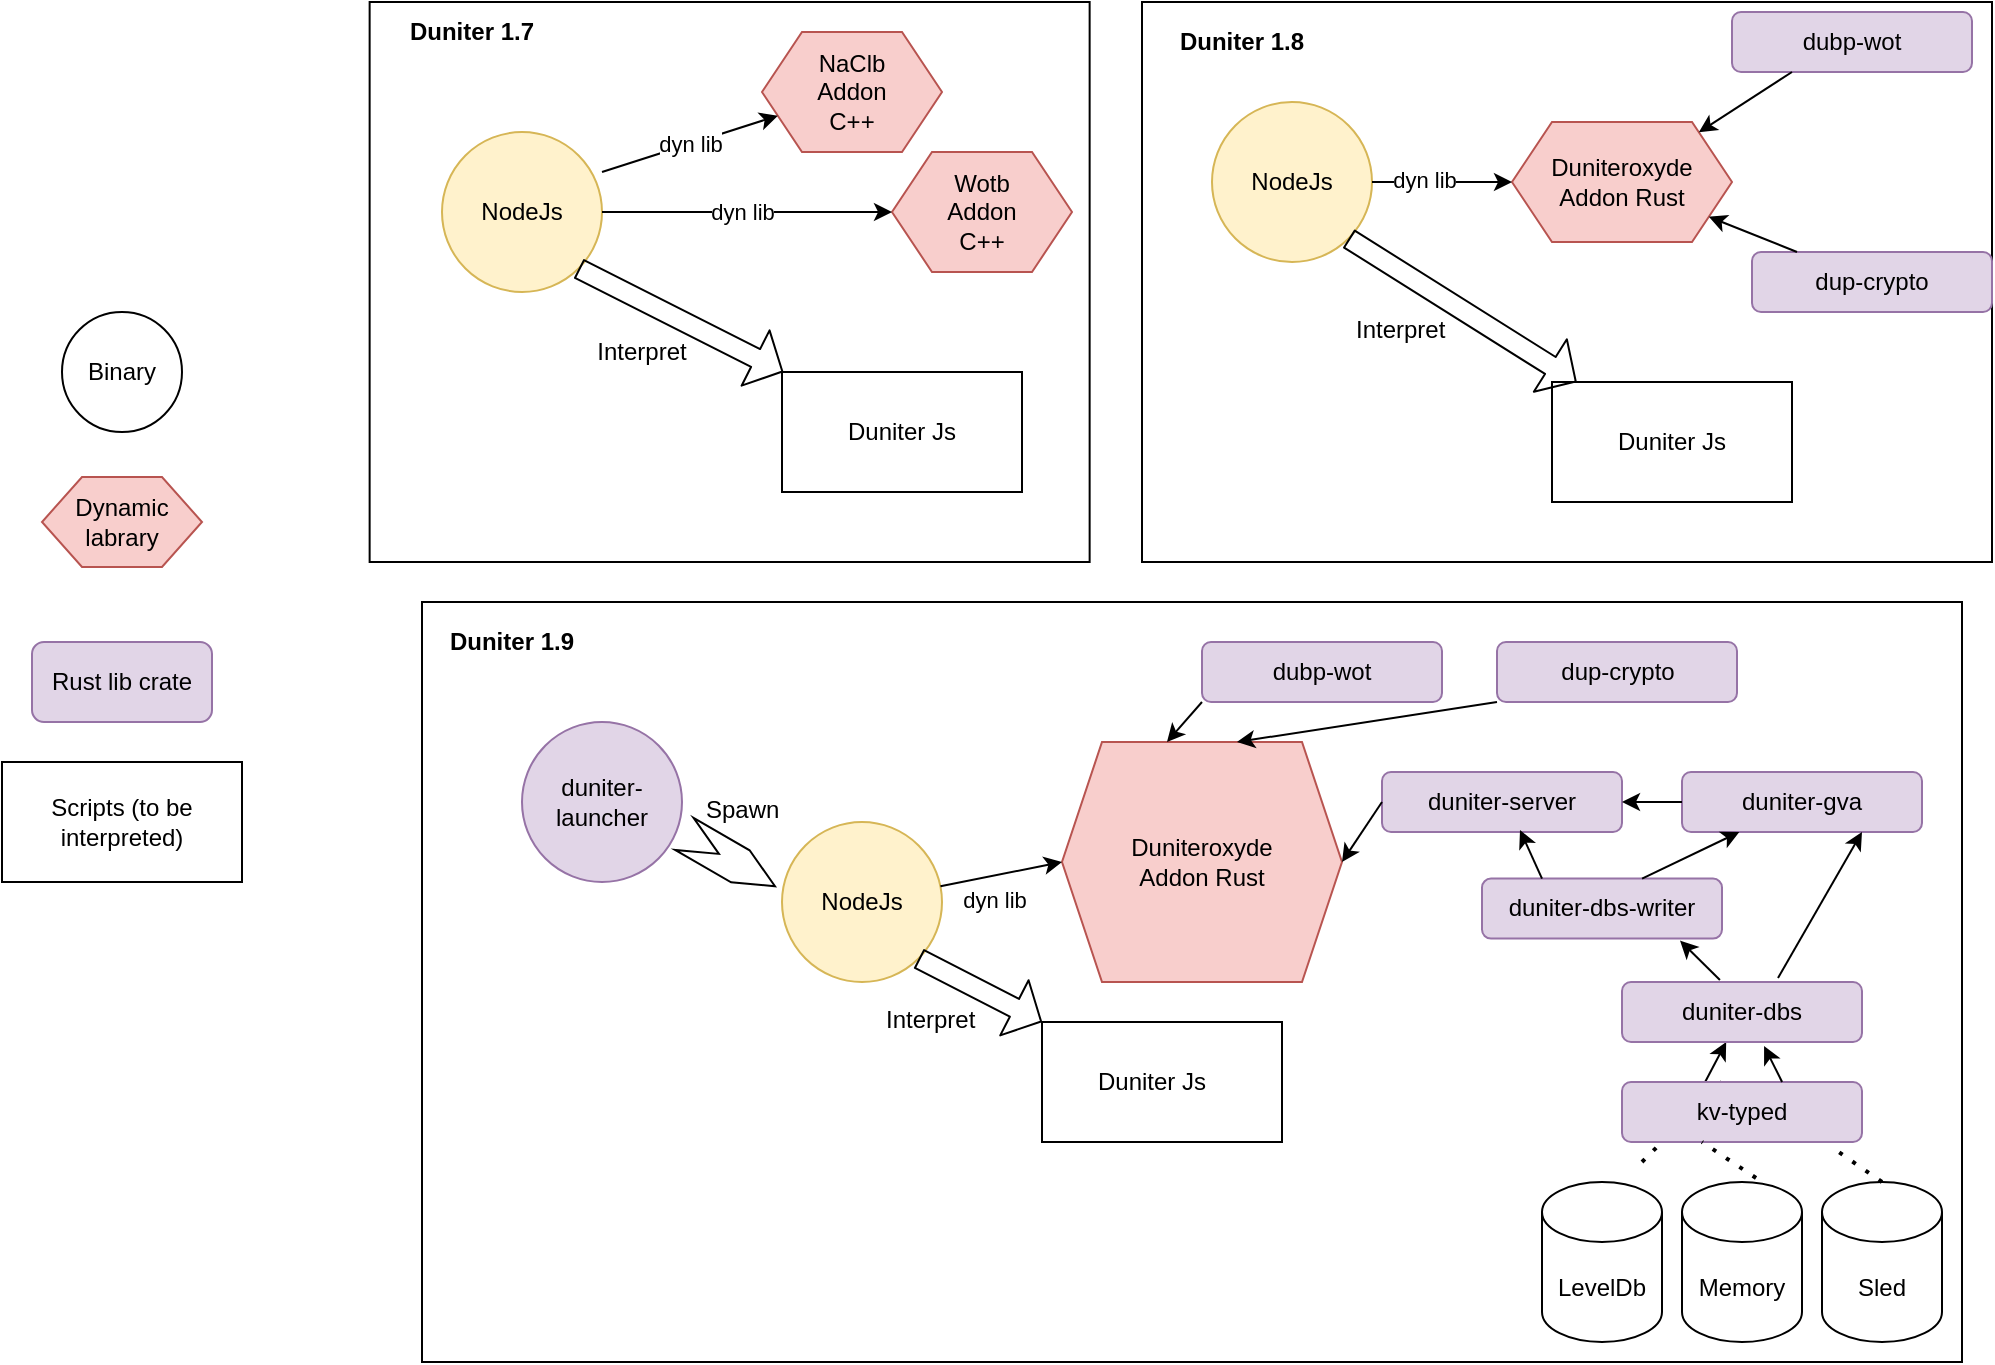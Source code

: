 <mxfile version="13.8.0" type="github">
  <diagram id="cmx2Hgu3tJ9_H4r-ola0" name="Page-1">
    <mxGraphModel dx="2272" dy="697" grid="1" gridSize="10" guides="1" tooltips="1" connect="1" arrows="1" fold="1" page="1" pageScale="1" pageWidth="850" pageHeight="1100" math="0" shadow="0">
      <root>
        <mxCell id="0" />
        <mxCell id="1" parent="0" />
        <mxCell id="AYLdGKF3PNGRg9LB18Ie-3" value="Duniter Js" style="text;html=1;strokeColor=none;fillColor=none;align=center;verticalAlign=middle;whiteSpace=wrap;rounded=0;" vertex="1" parent="1">
          <mxGeometry x="235" y="225" width="90" height="60" as="geometry" />
        </mxCell>
        <mxCell id="AYLdGKF3PNGRg9LB18Ie-4" value="" style="ellipse;whiteSpace=wrap;html=1;aspect=fixed;fillColor=#fff2cc;strokeColor=#d6b656;" vertex="1" parent="1">
          <mxGeometry x="50" y="105" width="80" height="80" as="geometry" />
        </mxCell>
        <mxCell id="AYLdGKF3PNGRg9LB18Ie-5" value="NodeJs" style="text;html=1;strokeColor=none;fillColor=none;align=center;verticalAlign=middle;whiteSpace=wrap;rounded=0;" vertex="1" parent="1">
          <mxGeometry x="70" y="135" width="40" height="20" as="geometry" />
        </mxCell>
        <mxCell id="AYLdGKF3PNGRg9LB18Ie-10" value="" style="rounded=0;whiteSpace=wrap;html=1;fillColor=none;" vertex="1" parent="1">
          <mxGeometry x="220" y="225" width="120" height="60" as="geometry" />
        </mxCell>
        <mxCell id="AYLdGKF3PNGRg9LB18Ie-11" value="" style="shape=hexagon;perimeter=hexagonPerimeter2;whiteSpace=wrap;html=1;fixedSize=1;fillColor=#f8cecc;strokeColor=#b85450;" vertex="1" parent="1">
          <mxGeometry x="275" y="115" width="90" height="60" as="geometry" />
        </mxCell>
        <mxCell id="AYLdGKF3PNGRg9LB18Ie-12" value="&lt;div&gt;Wotb&lt;/div&gt;&lt;div&gt;Addon C++&lt;br&gt;&lt;/div&gt;" style="text;html=1;strokeColor=none;fillColor=none;align=center;verticalAlign=middle;whiteSpace=wrap;rounded=0;" vertex="1" parent="1">
          <mxGeometry x="300" y="135" width="40" height="20" as="geometry" />
        </mxCell>
        <mxCell id="AYLdGKF3PNGRg9LB18Ie-13" value="" style="shape=flexArrow;endArrow=classic;html=1;width=10;endSize=4.67;exitX=1;exitY=1;exitDx=0;exitDy=0;" edge="1" parent="1" source="AYLdGKF3PNGRg9LB18Ie-4" target="AYLdGKF3PNGRg9LB18Ie-10">
          <mxGeometry width="50" height="50" relative="1" as="geometry">
            <mxPoint x="180" y="55" as="sourcePoint" />
            <mxPoint y="115" as="targetPoint" />
          </mxGeometry>
        </mxCell>
        <mxCell id="AYLdGKF3PNGRg9LB18Ie-14" value="&lt;div&gt;NaClb&lt;/div&gt;&lt;div&gt;Addon&lt;/div&gt;&lt;div&gt;C++&lt;br&gt;&lt;/div&gt;" style="shape=hexagon;perimeter=hexagonPerimeter2;whiteSpace=wrap;html=1;fixedSize=1;fillColor=#f8cecc;strokeColor=#b85450;" vertex="1" parent="1">
          <mxGeometry x="210" y="55" width="90" height="60" as="geometry" />
        </mxCell>
        <mxCell id="AYLdGKF3PNGRg9LB18Ie-17" value="" style="rounded=0;whiteSpace=wrap;html=1;fillColor=none;" vertex="1" parent="1">
          <mxGeometry x="13.82" y="40" width="360" height="280" as="geometry" />
        </mxCell>
        <mxCell id="AYLdGKF3PNGRg9LB18Ie-18" value="Duniter 1.7" style="text;html=1;strokeColor=none;fillColor=none;align=center;verticalAlign=middle;whiteSpace=wrap;rounded=0;glass=0;fontStyle=1" vertex="1" parent="1">
          <mxGeometry x="30" y="45" width="70" height="20" as="geometry" />
        </mxCell>
        <mxCell id="AYLdGKF3PNGRg9LB18Ie-19" value="Duniter Js" style="text;html=1;strokeColor=none;fillColor=none;align=center;verticalAlign=middle;whiteSpace=wrap;rounded=0;" vertex="1" parent="1">
          <mxGeometry x="620" y="230" width="90" height="60" as="geometry" />
        </mxCell>
        <mxCell id="AYLdGKF3PNGRg9LB18Ie-20" value="" style="ellipse;whiteSpace=wrap;html=1;aspect=fixed;fillColor=#fff2cc;strokeColor=#d6b656;" vertex="1" parent="1">
          <mxGeometry x="435" y="90" width="80" height="80" as="geometry" />
        </mxCell>
        <mxCell id="AYLdGKF3PNGRg9LB18Ie-21" value="NodeJs" style="text;html=1;strokeColor=none;fillColor=none;align=center;verticalAlign=middle;whiteSpace=wrap;rounded=0;" vertex="1" parent="1">
          <mxGeometry x="455" y="120" width="40" height="20" as="geometry" />
        </mxCell>
        <mxCell id="AYLdGKF3PNGRg9LB18Ie-23" value="" style="rounded=0;whiteSpace=wrap;html=1;fillColor=none;" vertex="1" parent="1">
          <mxGeometry x="605" y="230" width="120" height="60" as="geometry" />
        </mxCell>
        <mxCell id="AYLdGKF3PNGRg9LB18Ie-26" value="" style="shape=flexArrow;endArrow=classic;html=1;width=10;endSize=4.67;exitX=1;exitY=1;exitDx=0;exitDy=0;" edge="1" parent="1" source="AYLdGKF3PNGRg9LB18Ie-20" target="AYLdGKF3PNGRg9LB18Ie-23">
          <mxGeometry width="50" height="50" relative="1" as="geometry">
            <mxPoint x="565" y="60" as="sourcePoint" />
            <mxPoint x="385" y="120" as="targetPoint" />
          </mxGeometry>
        </mxCell>
        <mxCell id="AYLdGKF3PNGRg9LB18Ie-27" value="&lt;div&gt;Duniteroxyde&lt;/div&gt;&lt;div&gt;Addon Rust&lt;br&gt;&lt;/div&gt;" style="shape=hexagon;perimeter=hexagonPerimeter2;whiteSpace=wrap;html=1;fixedSize=1;fillColor=#f8cecc;strokeColor=#b85450;" vertex="1" parent="1">
          <mxGeometry x="585" y="100" width="110" height="60" as="geometry" />
        </mxCell>
        <mxCell id="AYLdGKF3PNGRg9LB18Ie-28" value="" style="endArrow=classic;html=1;entryX=0;entryY=0.5;entryDx=0;entryDy=0;" edge="1" parent="1" source="AYLdGKF3PNGRg9LB18Ie-20" target="AYLdGKF3PNGRg9LB18Ie-27">
          <mxGeometry width="50" height="50" relative="1" as="geometry">
            <mxPoint x="415" y="90" as="sourcePoint" />
            <mxPoint x="345" y="220" as="targetPoint" />
          </mxGeometry>
        </mxCell>
        <mxCell id="AYLdGKF3PNGRg9LB18Ie-29" value="" style="rounded=0;whiteSpace=wrap;html=1;fillColor=none;" vertex="1" parent="1">
          <mxGeometry x="400" y="40" width="425" height="280" as="geometry" />
        </mxCell>
        <mxCell id="AYLdGKF3PNGRg9LB18Ie-30" value="Duniter 1.8" style="text;html=1;strokeColor=none;fillColor=none;align=center;verticalAlign=middle;whiteSpace=wrap;rounded=0;glass=0;fontStyle=1" vertex="1" parent="1">
          <mxGeometry x="415" y="50" width="70" height="20" as="geometry" />
        </mxCell>
        <mxCell id="AYLdGKF3PNGRg9LB18Ie-32" value="dubp-wot" style="rounded=1;whiteSpace=wrap;html=1;glass=0;fillColor=#e1d5e7;strokeColor=#9673a6;" vertex="1" parent="1">
          <mxGeometry x="695" y="45" width="120" height="30" as="geometry" />
        </mxCell>
        <mxCell id="AYLdGKF3PNGRg9LB18Ie-33" value="dup-crypto" style="rounded=1;whiteSpace=wrap;html=1;glass=0;fillColor=#e1d5e7;strokeColor=#9673a6;" vertex="1" parent="1">
          <mxGeometry x="705" y="165" width="120" height="30" as="geometry" />
        </mxCell>
        <mxCell id="AYLdGKF3PNGRg9LB18Ie-34" value="" style="endArrow=classic;html=1;exitX=1;exitY=0.5;exitDx=0;exitDy=0;entryX=0;entryY=0.5;entryDx=0;entryDy=0;" edge="1" parent="1" source="AYLdGKF3PNGRg9LB18Ie-4" target="AYLdGKF3PNGRg9LB18Ie-11">
          <mxGeometry relative="1" as="geometry">
            <mxPoint x="400" y="235" as="sourcePoint" />
            <mxPoint x="510" y="265" as="targetPoint" />
            <Array as="points">
              <mxPoint x="210" y="145" />
            </Array>
          </mxGeometry>
        </mxCell>
        <mxCell id="AYLdGKF3PNGRg9LB18Ie-35" value="&lt;div&gt;dyn lib&lt;/div&gt;" style="edgeLabel;resizable=0;html=1;align=center;verticalAlign=middle;" connectable="0" vertex="1" parent="AYLdGKF3PNGRg9LB18Ie-34">
          <mxGeometry relative="1" as="geometry">
            <mxPoint x="-3" as="offset" />
          </mxGeometry>
        </mxCell>
        <mxCell id="AYLdGKF3PNGRg9LB18Ie-36" value="" style="endArrow=classic;html=1;exitX=1;exitY=0.25;exitDx=0;exitDy=0;exitPerimeter=0;" edge="1" parent="1" source="AYLdGKF3PNGRg9LB18Ie-4" target="AYLdGKF3PNGRg9LB18Ie-14">
          <mxGeometry relative="1" as="geometry">
            <mxPoint x="120" y="115" as="sourcePoint" />
            <mxPoint x="265" y="115" as="targetPoint" />
          </mxGeometry>
        </mxCell>
        <mxCell id="AYLdGKF3PNGRg9LB18Ie-37" value="dyn lib" style="edgeLabel;resizable=0;html=1;align=center;verticalAlign=middle;" connectable="0" vertex="1" parent="AYLdGKF3PNGRg9LB18Ie-36">
          <mxGeometry relative="1" as="geometry" />
        </mxCell>
        <mxCell id="AYLdGKF3PNGRg9LB18Ie-38" value="&lt;div&gt;dyn lib&lt;/div&gt;" style="edgeLabel;resizable=0;html=1;align=center;verticalAlign=middle;" connectable="0" vertex="1" parent="1">
          <mxGeometry x="485" y="105" as="geometry">
            <mxPoint x="56" y="24" as="offset" />
          </mxGeometry>
        </mxCell>
        <mxCell id="AYLdGKF3PNGRg9LB18Ie-41" value="Duniter Js" style="text;html=1;strokeColor=none;fillColor=none;align=center;verticalAlign=middle;whiteSpace=wrap;rounded=0;" vertex="1" parent="1">
          <mxGeometry x="360" y="550" width="90" height="60" as="geometry" />
        </mxCell>
        <mxCell id="AYLdGKF3PNGRg9LB18Ie-42" value="" style="ellipse;whiteSpace=wrap;html=1;aspect=fixed;fillColor=#fff2cc;strokeColor=#d6b656;" vertex="1" parent="1">
          <mxGeometry x="220" y="450" width="80" height="80" as="geometry" />
        </mxCell>
        <mxCell id="AYLdGKF3PNGRg9LB18Ie-43" value="NodeJs" style="text;html=1;strokeColor=none;fillColor=none;align=center;verticalAlign=middle;whiteSpace=wrap;rounded=0;" vertex="1" parent="1">
          <mxGeometry x="240" y="480" width="40" height="20" as="geometry" />
        </mxCell>
        <mxCell id="AYLdGKF3PNGRg9LB18Ie-44" value="" style="rounded=0;whiteSpace=wrap;html=1;fillColor=none;" vertex="1" parent="1">
          <mxGeometry x="350" y="550" width="120" height="60" as="geometry" />
        </mxCell>
        <mxCell id="AYLdGKF3PNGRg9LB18Ie-45" value="" style="shape=flexArrow;endArrow=classic;html=1;width=10;endSize=4.67;exitX=1;exitY=1;exitDx=0;exitDy=0;entryX=0;entryY=0;entryDx=0;entryDy=0;" edge="1" parent="1" source="AYLdGKF3PNGRg9LB18Ie-42" target="AYLdGKF3PNGRg9LB18Ie-44">
          <mxGeometry width="50" height="50" relative="1" as="geometry">
            <mxPoint x="350" y="420" as="sourcePoint" />
            <mxPoint x="360" y="570" as="targetPoint" />
          </mxGeometry>
        </mxCell>
        <mxCell id="AYLdGKF3PNGRg9LB18Ie-46" value="&lt;div&gt;Duniteroxyde&lt;/div&gt;&lt;div&gt;Addon Rust&lt;br&gt;&lt;/div&gt;" style="shape=hexagon;perimeter=hexagonPerimeter2;whiteSpace=wrap;html=1;fixedSize=1;fillColor=#f8cecc;strokeColor=#b85450;" vertex="1" parent="1">
          <mxGeometry x="360" y="410" width="140" height="120" as="geometry" />
        </mxCell>
        <mxCell id="AYLdGKF3PNGRg9LB18Ie-47" value="" style="endArrow=classic;html=1;entryX=0;entryY=0.5;entryDx=0;entryDy=0;" edge="1" parent="1" source="AYLdGKF3PNGRg9LB18Ie-42" target="AYLdGKF3PNGRg9LB18Ie-46">
          <mxGeometry width="50" height="50" relative="1" as="geometry">
            <mxPoint x="200" y="450" as="sourcePoint" />
            <mxPoint x="130" y="580" as="targetPoint" />
          </mxGeometry>
        </mxCell>
        <mxCell id="AYLdGKF3PNGRg9LB18Ie-49" value="Duniter 1.9" style="text;html=1;strokeColor=none;fillColor=none;align=center;verticalAlign=middle;whiteSpace=wrap;rounded=0;glass=0;fontStyle=1" vertex="1" parent="1">
          <mxGeometry x="50" y="350" width="70" height="20" as="geometry" />
        </mxCell>
        <mxCell id="AYLdGKF3PNGRg9LB18Ie-50" value="dubp-wot" style="rounded=1;whiteSpace=wrap;html=1;glass=0;fillColor=#e1d5e7;strokeColor=#9673a6;" vertex="1" parent="1">
          <mxGeometry x="430" y="360" width="120" height="30" as="geometry" />
        </mxCell>
        <mxCell id="AYLdGKF3PNGRg9LB18Ie-51" value="dup-crypto" style="rounded=1;whiteSpace=wrap;html=1;glass=0;fillColor=#e1d5e7;strokeColor=#9673a6;" vertex="1" parent="1">
          <mxGeometry x="577.5" y="360" width="120" height="30" as="geometry" />
        </mxCell>
        <mxCell id="AYLdGKF3PNGRg9LB18Ie-52" value="&lt;div&gt;dyn lib&lt;/div&gt;" style="edgeLabel;resizable=0;html=1;align=center;verticalAlign=middle;" connectable="0" vertex="1" parent="1">
          <mxGeometry x="270" y="465" as="geometry">
            <mxPoint x="56" y="24" as="offset" />
          </mxGeometry>
        </mxCell>
        <mxCell id="AYLdGKF3PNGRg9LB18Ie-55" value="duniter-launcher" style="ellipse;whiteSpace=wrap;html=1;aspect=fixed;glass=0;fillColor=#e1d5e7;strokeColor=#9673a6;" vertex="1" parent="1">
          <mxGeometry x="90" y="400" width="80" height="80" as="geometry" />
        </mxCell>
        <mxCell id="AYLdGKF3PNGRg9LB18Ie-57" value="" style="shape=step;perimeter=stepPerimeter;whiteSpace=wrap;html=1;fixedSize=1;glass=0;fillColor=none;rotation=30;" vertex="1" parent="1">
          <mxGeometry x="167.64" y="459.8" width="52.36" height="18.51" as="geometry" />
        </mxCell>
        <mxCell id="AYLdGKF3PNGRg9LB18Ie-58" value="duniter-server" style="rounded=1;whiteSpace=wrap;html=1;glass=0;fillColor=#e1d5e7;strokeColor=#9673a6;" vertex="1" parent="1">
          <mxGeometry x="520" y="425" width="120" height="30" as="geometry" />
        </mxCell>
        <mxCell id="AYLdGKF3PNGRg9LB18Ie-61" value="" style="endArrow=classic;html=1;exitX=0.25;exitY=1;exitDx=0;exitDy=0;" edge="1" parent="1" source="AYLdGKF3PNGRg9LB18Ie-32" target="AYLdGKF3PNGRg9LB18Ie-27">
          <mxGeometry width="50" height="50" relative="1" as="geometry">
            <mxPoint x="445" y="220" as="sourcePoint" />
            <mxPoint x="585" y="320" as="targetPoint" />
          </mxGeometry>
        </mxCell>
        <mxCell id="AYLdGKF3PNGRg9LB18Ie-62" value="" style="endArrow=classic;html=1;" edge="1" parent="1" source="AYLdGKF3PNGRg9LB18Ie-33" target="AYLdGKF3PNGRg9LB18Ie-27">
          <mxGeometry width="50" height="50" relative="1" as="geometry">
            <mxPoint x="735" y="85" as="sourcePoint" />
            <mxPoint x="688.425" y="115.137" as="targetPoint" />
          </mxGeometry>
        </mxCell>
        <mxCell id="AYLdGKF3PNGRg9LB18Ie-63" value="" style="endArrow=classic;html=1;entryX=0.375;entryY=0;entryDx=0;entryDy=0;exitX=0;exitY=1;exitDx=0;exitDy=0;" edge="1" parent="1" source="AYLdGKF3PNGRg9LB18Ie-50" target="AYLdGKF3PNGRg9LB18Ie-46">
          <mxGeometry width="50" height="50" relative="1" as="geometry">
            <mxPoint x="400" y="380" as="sourcePoint" />
            <mxPoint x="450" y="330" as="targetPoint" />
          </mxGeometry>
        </mxCell>
        <mxCell id="AYLdGKF3PNGRg9LB18Ie-64" value="" style="endArrow=classic;html=1;entryX=0.625;entryY=0;entryDx=0;entryDy=0;exitX=0;exitY=1;exitDx=0;exitDy=0;" edge="1" parent="1" source="AYLdGKF3PNGRg9LB18Ie-51" target="AYLdGKF3PNGRg9LB18Ie-46">
          <mxGeometry width="50" height="50" relative="1" as="geometry">
            <mxPoint x="400" y="380" as="sourcePoint" />
            <mxPoint x="450" y="330" as="targetPoint" />
          </mxGeometry>
        </mxCell>
        <mxCell id="AYLdGKF3PNGRg9LB18Ie-65" value="" style="endArrow=classic;html=1;entryX=1;entryY=0.5;entryDx=0;entryDy=0;exitX=0;exitY=0.5;exitDx=0;exitDy=0;" edge="1" parent="1" source="AYLdGKF3PNGRg9LB18Ie-58" target="AYLdGKF3PNGRg9LB18Ie-46">
          <mxGeometry width="50" height="50" relative="1" as="geometry">
            <mxPoint x="520" y="575" as="sourcePoint" />
            <mxPoint x="570" y="525" as="targetPoint" />
          </mxGeometry>
        </mxCell>
        <mxCell id="AYLdGKF3PNGRg9LB18Ie-66" value="duniter-gva" style="rounded=1;whiteSpace=wrap;html=1;glass=0;fillColor=#e1d5e7;strokeColor=#9673a6;" vertex="1" parent="1">
          <mxGeometry x="670" y="425" width="120" height="30" as="geometry" />
        </mxCell>
        <mxCell id="AYLdGKF3PNGRg9LB18Ie-67" value="" style="endArrow=classic;html=1;exitX=0;exitY=0.5;exitDx=0;exitDy=0;entryX=1;entryY=0.5;entryDx=0;entryDy=0;" edge="1" parent="1" source="AYLdGKF3PNGRg9LB18Ie-66" target="AYLdGKF3PNGRg9LB18Ie-58">
          <mxGeometry width="50" height="50" relative="1" as="geometry">
            <mxPoint x="400" y="380" as="sourcePoint" />
            <mxPoint x="450" y="330" as="targetPoint" />
          </mxGeometry>
        </mxCell>
        <mxCell id="AYLdGKF3PNGRg9LB18Ie-68" value="&lt;div&gt;duniter-dbs-writer&lt;/div&gt;" style="rounded=1;whiteSpace=wrap;html=1;glass=0;fillColor=#e1d5e7;strokeColor=#9673a6;" vertex="1" parent="1">
          <mxGeometry x="570" y="478.31" width="120" height="30" as="geometry" />
        </mxCell>
        <mxCell id="AYLdGKF3PNGRg9LB18Ie-69" value="" style="endArrow=classic;html=1;exitX=0.25;exitY=0;exitDx=0;exitDy=0;entryX=0.575;entryY=0.967;entryDx=0;entryDy=0;entryPerimeter=0;" edge="1" parent="1" source="AYLdGKF3PNGRg9LB18Ie-68" target="AYLdGKF3PNGRg9LB18Ie-58">
          <mxGeometry width="50" height="50" relative="1" as="geometry">
            <mxPoint x="400" y="380" as="sourcePoint" />
            <mxPoint x="450" y="330" as="targetPoint" />
          </mxGeometry>
        </mxCell>
        <mxCell id="AYLdGKF3PNGRg9LB18Ie-70" value="" style="endArrow=classic;html=1;exitX=0.667;exitY=0;exitDx=0;exitDy=0;exitPerimeter=0;" edge="1" parent="1" source="AYLdGKF3PNGRg9LB18Ie-68" target="AYLdGKF3PNGRg9LB18Ie-66">
          <mxGeometry width="50" height="50" relative="1" as="geometry">
            <mxPoint x="400" y="380" as="sourcePoint" />
            <mxPoint x="450" y="330" as="targetPoint" />
          </mxGeometry>
        </mxCell>
        <mxCell id="AYLdGKF3PNGRg9LB18Ie-72" value="" style="endArrow=classic;html=1;exitX=0.342;exitY=0.033;exitDx=0;exitDy=0;exitPerimeter=0;" edge="1" parent="1" source="AYLdGKF3PNGRg9LB18Ie-71" target="AYLdGKF3PNGRg9LB18Ie-96">
          <mxGeometry width="50" height="50" relative="1" as="geometry">
            <mxPoint x="360" y="380" as="sourcePoint" />
            <mxPoint x="410" y="330" as="targetPoint" />
          </mxGeometry>
        </mxCell>
        <mxCell id="AYLdGKF3PNGRg9LB18Ie-75" value="Sled" style="shape=cylinder3;whiteSpace=wrap;html=1;boundedLbl=1;backgroundOutline=1;size=15;glass=0;fillColor=none;" vertex="1" parent="1">
          <mxGeometry x="740" y="630" width="60" height="80" as="geometry" />
        </mxCell>
        <mxCell id="AYLdGKF3PNGRg9LB18Ie-76" value="LevelDb" style="shape=cylinder3;whiteSpace=wrap;html=1;boundedLbl=1;backgroundOutline=1;size=15;glass=0;fillColor=none;" vertex="1" parent="1">
          <mxGeometry x="600" y="630" width="60" height="80" as="geometry" />
        </mxCell>
        <mxCell id="AYLdGKF3PNGRg9LB18Ie-81" value="Interpret" style="text;html=1;strokeColor=none;fillColor=none;align=center;verticalAlign=middle;whiteSpace=wrap;rounded=0;glass=0;" vertex="1" parent="1">
          <mxGeometry x="130" y="205" width="40" height="20" as="geometry" />
        </mxCell>
        <mxCell id="AYLdGKF3PNGRg9LB18Ie-82" value="Interpret" style="text;whiteSpace=wrap;html=1;" vertex="1" parent="1">
          <mxGeometry x="505" y="190" width="70" height="30" as="geometry" />
        </mxCell>
        <mxCell id="AYLdGKF3PNGRg9LB18Ie-83" value="Interpret" style="text;whiteSpace=wrap;html=1;" vertex="1" parent="1">
          <mxGeometry x="270" y="535" width="70" height="30" as="geometry" />
        </mxCell>
        <mxCell id="AYLdGKF3PNGRg9LB18Ie-84" value="Spawn" style="text;whiteSpace=wrap;html=1;" vertex="1" parent="1">
          <mxGeometry x="180" y="429.8" width="70" height="30" as="geometry" />
        </mxCell>
        <mxCell id="AYLdGKF3PNGRg9LB18Ie-85" value="Rust lib crate" style="rounded=1;whiteSpace=wrap;html=1;glass=0;fillColor=#e1d5e7;strokeColor=#9673a6;" vertex="1" parent="1">
          <mxGeometry x="-155" y="360" width="90" height="40" as="geometry" />
        </mxCell>
        <mxCell id="AYLdGKF3PNGRg9LB18Ie-86" value="&lt;div&gt;Binary&lt;/div&gt;" style="ellipse;whiteSpace=wrap;html=1;aspect=fixed;glass=0;fillColor=none;" vertex="1" parent="1">
          <mxGeometry x="-140" y="195" width="60" height="60" as="geometry" />
        </mxCell>
        <mxCell id="AYLdGKF3PNGRg9LB18Ie-87" value="Dynamic labrary" style="shape=hexagon;perimeter=hexagonPerimeter2;whiteSpace=wrap;html=1;fixedSize=1;glass=0;fillColor=#f8cecc;strokeColor=#b85450;" vertex="1" parent="1">
          <mxGeometry x="-150" y="277.5" width="80" height="45" as="geometry" />
        </mxCell>
        <mxCell id="AYLdGKF3PNGRg9LB18Ie-88" value="Scripts (to be interpreted)" style="rounded=0;whiteSpace=wrap;html=1;glass=0;fillColor=none;" vertex="1" parent="1">
          <mxGeometry x="-170" y="420" width="120" height="60" as="geometry" />
        </mxCell>
        <mxCell id="AYLdGKF3PNGRg9LB18Ie-91" value="Memory" style="shape=cylinder3;whiteSpace=wrap;html=1;boundedLbl=1;backgroundOutline=1;size=15;glass=0;fillColor=none;" vertex="1" parent="1">
          <mxGeometry x="670" y="630" width="60" height="80" as="geometry" />
        </mxCell>
        <mxCell id="AYLdGKF3PNGRg9LB18Ie-92" value="" style="endArrow=none;dashed=1;html=1;dashPattern=1 3;strokeWidth=2;" edge="1" parent="1">
          <mxGeometry width="50" height="50" relative="1" as="geometry">
            <mxPoint x="650" y="620" as="sourcePoint" />
            <mxPoint x="690" y="580" as="targetPoint" />
          </mxGeometry>
        </mxCell>
        <mxCell id="AYLdGKF3PNGRg9LB18Ie-93" value="" style="endArrow=none;dashed=1;html=1;dashPattern=1 3;strokeWidth=2;exitX=0.617;exitY=-0.025;exitDx=0;exitDy=0;exitPerimeter=0;" edge="1" parent="1" source="AYLdGKF3PNGRg9LB18Ie-71">
          <mxGeometry width="50" height="50" relative="1" as="geometry">
            <mxPoint x="665" y="630" as="sourcePoint" />
            <mxPoint x="715" y="580" as="targetPoint" />
          </mxGeometry>
        </mxCell>
        <mxCell id="AYLdGKF3PNGRg9LB18Ie-94" value="" style="endArrow=none;dashed=1;html=1;dashPattern=1 3;strokeWidth=2;exitX=0.5;exitY=0;exitDx=0;exitDy=0;exitPerimeter=0;entryX=0.867;entryY=1.067;entryDx=0;entryDy=0;entryPerimeter=0;" edge="1" parent="1" source="AYLdGKF3PNGRg9LB18Ie-75" target="AYLdGKF3PNGRg9LB18Ie-71">
          <mxGeometry width="50" height="50" relative="1" as="geometry">
            <mxPoint x="717.02" y="628" as="sourcePoint" />
            <mxPoint x="725" y="590" as="targetPoint" />
          </mxGeometry>
        </mxCell>
        <mxCell id="AYLdGKF3PNGRg9LB18Ie-71" value="&lt;div&gt;kv-typed&lt;/div&gt;" style="rounded=1;whiteSpace=wrap;html=1;glass=0;fillColor=#e1d5e7;strokeColor=#9673a6;" vertex="1" parent="1">
          <mxGeometry x="640" y="580" width="120" height="30" as="geometry" />
        </mxCell>
        <mxCell id="AYLdGKF3PNGRg9LB18Ie-95" value="" style="endArrow=none;dashed=1;html=1;dashPattern=1 3;strokeWidth=2;exitX=0.617;exitY=-0.025;exitDx=0;exitDy=0;exitPerimeter=0;" edge="1" parent="1" source="AYLdGKF3PNGRg9LB18Ie-91" target="AYLdGKF3PNGRg9LB18Ie-71">
          <mxGeometry width="50" height="50" relative="1" as="geometry">
            <mxPoint x="707.02" y="618" as="sourcePoint" />
            <mxPoint x="715" y="580" as="targetPoint" />
            <Array as="points">
              <mxPoint x="680" y="610" />
            </Array>
          </mxGeometry>
        </mxCell>
        <mxCell id="AYLdGKF3PNGRg9LB18Ie-96" value="duniter-dbs" style="rounded=1;whiteSpace=wrap;html=1;glass=0;fillColor=#e1d5e7;strokeColor=#9673a6;" vertex="1" parent="1">
          <mxGeometry x="640" y="530" width="120" height="30" as="geometry" />
        </mxCell>
        <mxCell id="AYLdGKF3PNGRg9LB18Ie-97" value="" style="endArrow=classic;html=1;exitX=0.667;exitY=0;exitDx=0;exitDy=0;exitPerimeter=0;entryX=0.592;entryY=1.067;entryDx=0;entryDy=0;entryPerimeter=0;" edge="1" parent="1" source="AYLdGKF3PNGRg9LB18Ie-71" target="AYLdGKF3PNGRg9LB18Ie-96">
          <mxGeometry width="50" height="50" relative="1" as="geometry">
            <mxPoint x="720.04" y="570" as="sourcePoint" />
            <mxPoint x="701.04" y="457.01" as="targetPoint" />
          </mxGeometry>
        </mxCell>
        <mxCell id="AYLdGKF3PNGRg9LB18Ie-98" value="" style="endArrow=classic;html=1;entryX=0.75;entryY=1;entryDx=0;entryDy=0;exitX=0.65;exitY=-0.067;exitDx=0;exitDy=0;exitPerimeter=0;" edge="1" parent="1" source="AYLdGKF3PNGRg9LB18Ie-96" target="AYLdGKF3PNGRg9LB18Ie-66">
          <mxGeometry width="50" height="50" relative="1" as="geometry">
            <mxPoint x="760" y="520" as="sourcePoint" />
            <mxPoint x="770" y="480" as="targetPoint" />
          </mxGeometry>
        </mxCell>
        <mxCell id="AYLdGKF3PNGRg9LB18Ie-99" value="" style="endArrow=classic;html=1;exitX=0.408;exitY=-0.033;exitDx=0;exitDy=0;exitPerimeter=0;entryX=0.825;entryY=1.033;entryDx=0;entryDy=0;entryPerimeter=0;" edge="1" parent="1" source="AYLdGKF3PNGRg9LB18Ie-96" target="AYLdGKF3PNGRg9LB18Ie-68">
          <mxGeometry width="50" height="50" relative="1" as="geometry">
            <mxPoint x="400" y="390" as="sourcePoint" />
            <mxPoint x="450" y="340" as="targetPoint" />
          </mxGeometry>
        </mxCell>
        <mxCell id="AYLdGKF3PNGRg9LB18Ie-100" value="" style="rounded=0;whiteSpace=wrap;html=1;glass=0;fillColor=none;" vertex="1" parent="1">
          <mxGeometry x="40" y="340" width="770" height="380" as="geometry" />
        </mxCell>
      </root>
    </mxGraphModel>
  </diagram>
</mxfile>
